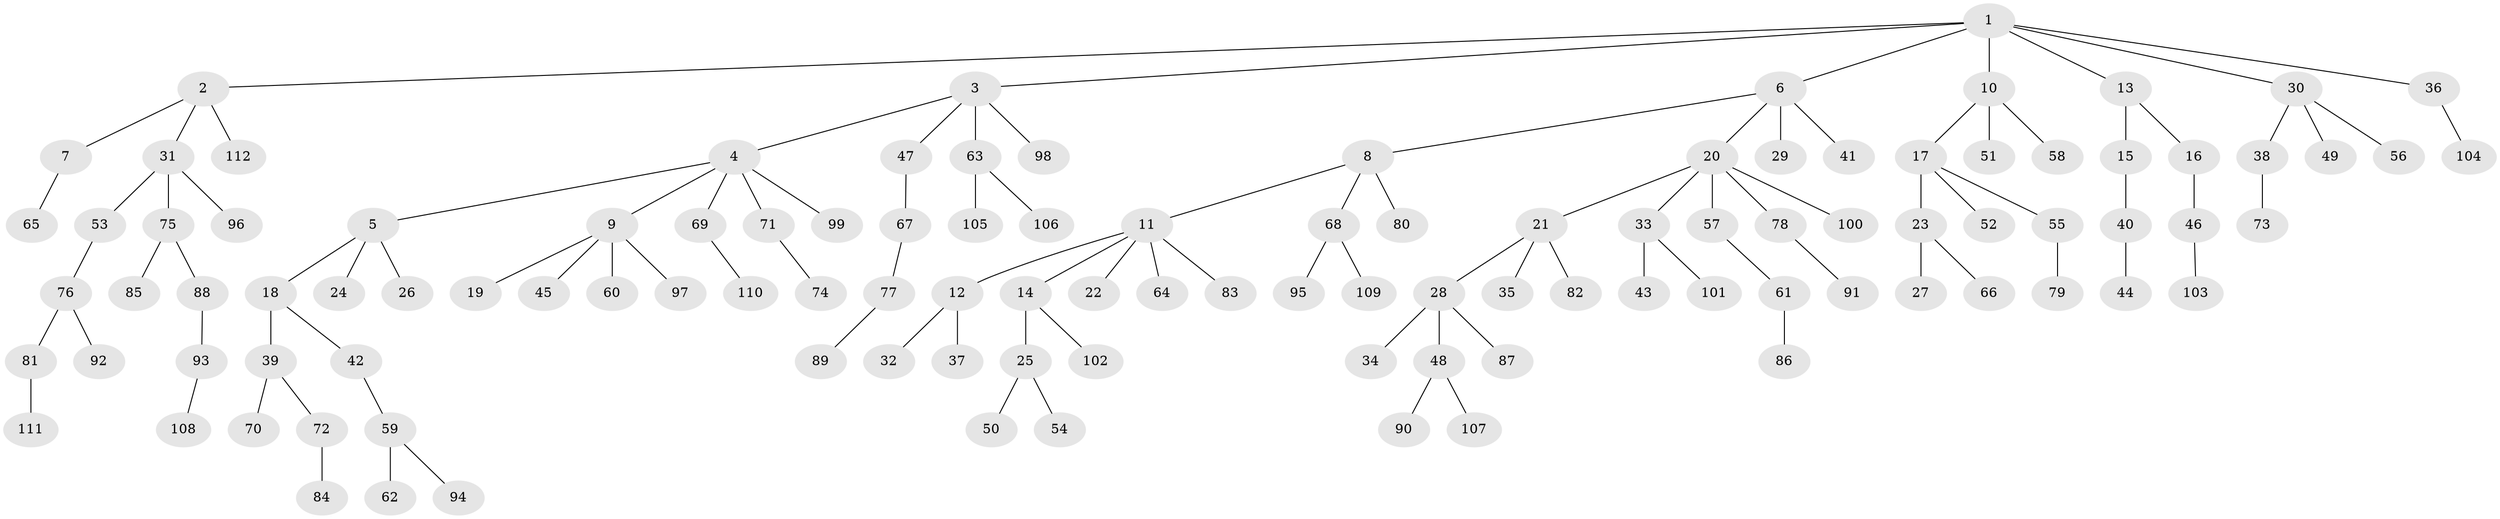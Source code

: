 // Generated by graph-tools (version 1.1) at 2025/15/03/09/25 04:15:23]
// undirected, 112 vertices, 111 edges
graph export_dot {
graph [start="1"]
  node [color=gray90,style=filled];
  1;
  2;
  3;
  4;
  5;
  6;
  7;
  8;
  9;
  10;
  11;
  12;
  13;
  14;
  15;
  16;
  17;
  18;
  19;
  20;
  21;
  22;
  23;
  24;
  25;
  26;
  27;
  28;
  29;
  30;
  31;
  32;
  33;
  34;
  35;
  36;
  37;
  38;
  39;
  40;
  41;
  42;
  43;
  44;
  45;
  46;
  47;
  48;
  49;
  50;
  51;
  52;
  53;
  54;
  55;
  56;
  57;
  58;
  59;
  60;
  61;
  62;
  63;
  64;
  65;
  66;
  67;
  68;
  69;
  70;
  71;
  72;
  73;
  74;
  75;
  76;
  77;
  78;
  79;
  80;
  81;
  82;
  83;
  84;
  85;
  86;
  87;
  88;
  89;
  90;
  91;
  92;
  93;
  94;
  95;
  96;
  97;
  98;
  99;
  100;
  101;
  102;
  103;
  104;
  105;
  106;
  107;
  108;
  109;
  110;
  111;
  112;
  1 -- 2;
  1 -- 3;
  1 -- 6;
  1 -- 10;
  1 -- 13;
  1 -- 30;
  1 -- 36;
  2 -- 7;
  2 -- 31;
  2 -- 112;
  3 -- 4;
  3 -- 47;
  3 -- 63;
  3 -- 98;
  4 -- 5;
  4 -- 9;
  4 -- 69;
  4 -- 71;
  4 -- 99;
  5 -- 18;
  5 -- 24;
  5 -- 26;
  6 -- 8;
  6 -- 20;
  6 -- 29;
  6 -- 41;
  7 -- 65;
  8 -- 11;
  8 -- 68;
  8 -- 80;
  9 -- 19;
  9 -- 45;
  9 -- 60;
  9 -- 97;
  10 -- 17;
  10 -- 51;
  10 -- 58;
  11 -- 12;
  11 -- 14;
  11 -- 22;
  11 -- 64;
  11 -- 83;
  12 -- 32;
  12 -- 37;
  13 -- 15;
  13 -- 16;
  14 -- 25;
  14 -- 102;
  15 -- 40;
  16 -- 46;
  17 -- 23;
  17 -- 52;
  17 -- 55;
  18 -- 39;
  18 -- 42;
  20 -- 21;
  20 -- 33;
  20 -- 57;
  20 -- 78;
  20 -- 100;
  21 -- 28;
  21 -- 35;
  21 -- 82;
  23 -- 27;
  23 -- 66;
  25 -- 50;
  25 -- 54;
  28 -- 34;
  28 -- 48;
  28 -- 87;
  30 -- 38;
  30 -- 49;
  30 -- 56;
  31 -- 53;
  31 -- 75;
  31 -- 96;
  33 -- 43;
  33 -- 101;
  36 -- 104;
  38 -- 73;
  39 -- 70;
  39 -- 72;
  40 -- 44;
  42 -- 59;
  46 -- 103;
  47 -- 67;
  48 -- 90;
  48 -- 107;
  53 -- 76;
  55 -- 79;
  57 -- 61;
  59 -- 62;
  59 -- 94;
  61 -- 86;
  63 -- 105;
  63 -- 106;
  67 -- 77;
  68 -- 95;
  68 -- 109;
  69 -- 110;
  71 -- 74;
  72 -- 84;
  75 -- 85;
  75 -- 88;
  76 -- 81;
  76 -- 92;
  77 -- 89;
  78 -- 91;
  81 -- 111;
  88 -- 93;
  93 -- 108;
}
